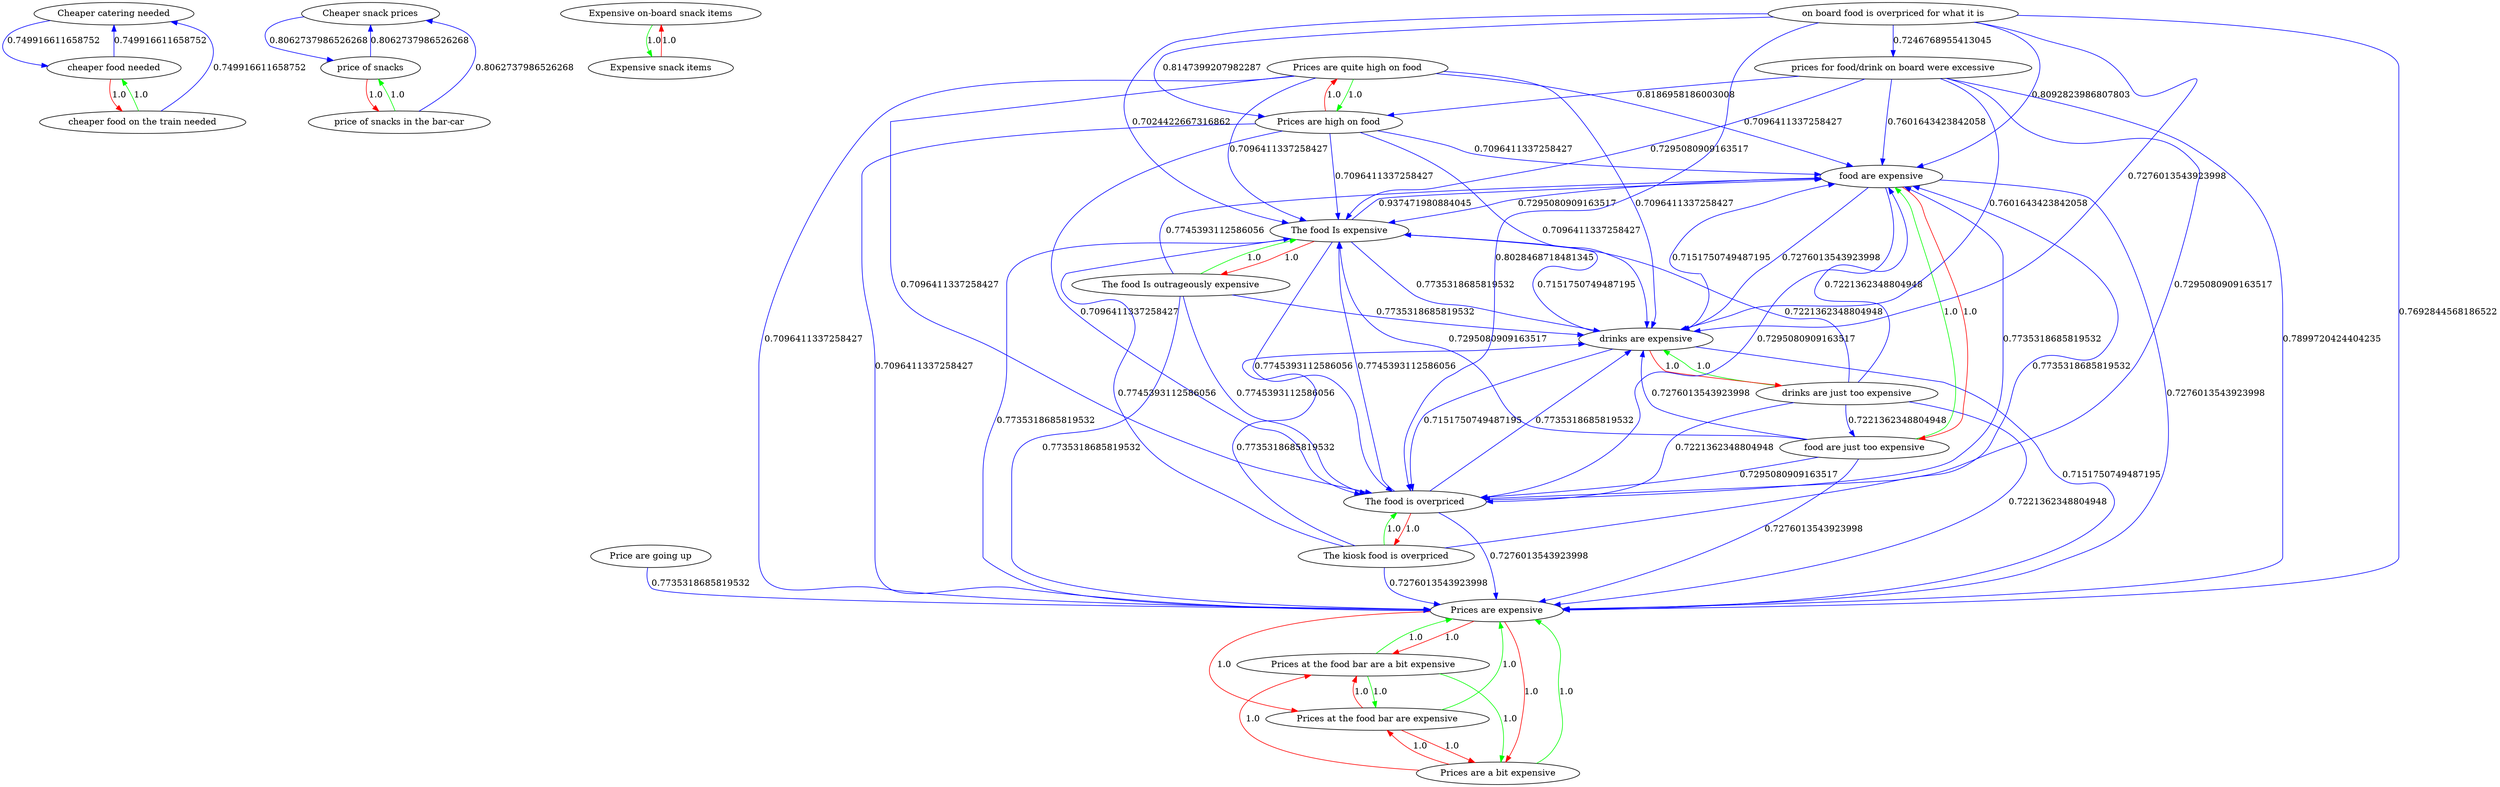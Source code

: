 digraph rawGraph {
"Cheaper catering needed";"Cheaper snack prices";"Expensive on-board snack items";"Expensive snack items";"Price are going up";"Prices are quite high on food";"Prices are high on food";"Prices at the food bar are a bit expensive";"Prices at the food bar are expensive";"Prices are expensive";"Prices are a bit expensive";"The food Is outrageously expensive";"The food Is expensive";"The kiosk food is overpriced";"The food is overpriced";"cheaper food on the train needed";"cheaper food needed";"drinks are just too expensive";"drinks are expensive";"food are just too expensive";"food are expensive";"on board food is overpriced for what it is";"price of snacks in the bar-car";"price of snacks";"prices for food/drink on board were excessive";"Expensive on-board snack items" -> "Expensive snack items" [label=1.0] [color=green]
"Expensive snack items" -> "Expensive on-board snack items" [label=1.0] [color=red]
"Prices are quite high on food" -> "Prices are high on food" [label=1.0] [color=green]
"Prices are high on food" -> "Prices are quite high on food" [label=1.0] [color=red]
"Prices at the food bar are a bit expensive" -> "Prices at the food bar are expensive" [label=1.0] [color=green]
"Prices at the food bar are expensive" -> "Prices are expensive" [label=1.0] [color=green]
"Prices at the food bar are a bit expensive" -> "Prices are a bit expensive" [label=1.0] [color=green]
"Prices are a bit expensive" -> "Prices are expensive" [label=1.0] [color=green]
"Prices at the food bar are a bit expensive" -> "Prices are expensive" [label=1.0] [color=green]
"Prices at the food bar are expensive" -> "Prices at the food bar are a bit expensive" [label=1.0] [color=red]
"Prices at the food bar are expensive" -> "Prices are a bit expensive" [label=1.0] [color=red]
"Prices are expensive" -> "Prices at the food bar are a bit expensive" [label=1.0] [color=red]
"Prices are expensive" -> "Prices at the food bar are expensive" [label=1.0] [color=red]
"Prices are expensive" -> "Prices are a bit expensive" [label=1.0] [color=red]
"Prices are a bit expensive" -> "Prices at the food bar are a bit expensive" [label=1.0] [color=red]
"Prices are a bit expensive" -> "Prices at the food bar are expensive" [label=1.0] [color=red]
"Prices are high on food" -> "Prices are expensive" [label=0.7096411337258427] [color=blue]
"Price are going up" -> "Prices are expensive" [label=0.7735318685819532] [color=blue]
"Prices are quite high on food" -> "Prices are expensive" [label=0.7096411337258427] [color=blue]
"The food Is outrageously expensive" -> "The food Is expensive" [label=1.0] [color=green]
"The food Is expensive" -> "The food Is outrageously expensive" [label=1.0] [color=red]
"The food Is expensive" -> "Prices are expensive" [label=0.7735318685819532] [color=blue]
"The kiosk food is overpriced" -> "The food is overpriced" [label=1.0] [color=green]
"The food is overpriced" -> "The kiosk food is overpriced" [label=1.0] [color=red]
"The food is overpriced" -> "The food Is expensive" [label=0.7745393112586056] [color=blue]
"The food Is expensive" -> "The food is overpriced" [label=0.7745393112586056] [color=blue]
"The food is overpriced" -> "Prices are expensive" [label=0.7276013543923998] [color=blue]
"The kiosk food is overpriced" -> "The food Is expensive" [label=0.7745393112586056] [color=blue]
"The kiosk food is overpriced" -> "Prices are expensive" [label=0.7276013543923998] [color=blue]
"cheaper food on the train needed" -> "cheaper food needed" [label=1.0] [color=green]
"cheaper food needed" -> "cheaper food on the train needed" [label=1.0] [color=red]
"Cheaper catering needed" -> "cheaper food needed" [label=0.749916611658752] [color=blue]
"cheaper food needed" -> "Cheaper catering needed" [label=0.749916611658752] [color=blue]
"cheaper food on the train needed" -> "Cheaper catering needed" [label=0.749916611658752] [color=blue]
"drinks are just too expensive" -> "drinks are expensive" [label=1.0] [color=green]
"drinks are expensive" -> "drinks are just too expensive" [label=1.0] [color=red]
"The food Is expensive" -> "drinks are expensive" [label=0.7735318685819532] [color=blue]
"food are just too expensive" -> "food are expensive" [label=1.0] [color=green]
"food are expensive" -> "food are just too expensive" [label=1.0] [color=red]
"The food is overpriced" -> "food are expensive" [label=0.7735318685819532] [color=blue]
"food are expensive" -> "The food Is expensive" [label=0.7295080909163517] [color=blue]
"The food Is expensive" -> "food are expensive" [label=0.937471980884045] [color=blue]
"Prices are high on food" -> "food are expensive" [label=0.7096411337258427] [color=blue]
"drinks are expensive" -> "food are expensive" [label=0.7151750749487195] [color=blue]
"drinks are just too expensive" -> "food are just too expensive" [label=0.7221362348804948] [color=blue]
"food are expensive" -> "The food is overpriced" [label=0.7295080909163517] [color=blue]
"on board food is overpriced for what it is" -> "The food is overpriced" [label=0.8028468718481345] [color=blue]
"on board food is overpriced for what it is" -> "food are expensive" [label=0.8092823986807803] [color=blue]
"on board food is overpriced for what it is" -> "The food Is expensive" [label=0.7024422667316862] [color=blue]
"on board food is overpriced for what it is" -> "Prices are expensive" [label=0.7692844568186522] [color=blue]
"on board food is overpriced for what it is" -> "Prices are high on food" [label=0.8147399207982287] [color=blue]
"price of snacks in the bar-car" -> "price of snacks" [label=1.0] [color=green]
"price of snacks" -> "price of snacks in the bar-car" [label=1.0] [color=red]
"price of snacks" -> "Cheaper snack prices" [label=0.8062737986526268] [color=blue]
"Cheaper snack prices" -> "price of snacks" [label=0.8062737986526268] [color=blue]
"price of snacks in the bar-car" -> "Cheaper snack prices" [label=0.8062737986526268] [color=blue]
"on board food is overpriced for what it is" -> "prices for food/drink on board were excessive" [label=0.7246768955413045] [color=blue]
"prices for food/drink on board were excessive" -> "Prices are high on food" [label=0.8186958186003008] [color=blue]
"prices for food/drink on board were excessive" -> "food are expensive" [label=0.7601643423842058] [color=blue]
"prices for food/drink on board were excessive" -> "Prices are expensive" [label=0.7899720424404235] [color=blue]
"prices for food/drink on board were excessive" -> "drinks are expensive" [label=0.7601643423842058] [color=blue]
"Prices are quite high on food" -> "food are expensive" [label=0.7096411337258427] [color=blue]
"Prices are high on food" -> "The food is overpriced" [label=0.7096411337258427] [color=blue]
"Prices are high on food" -> "The food Is expensive" [label=0.7096411337258427] [color=blue]
"The food Is outrageously expensive" -> "The food is overpriced" [label=0.7745393112586056] [color=blue]
"The food Is outrageously expensive" -> "food are expensive" [label=0.7745393112586056] [color=blue]
"The food Is outrageously expensive" -> "Prices are expensive" [label=0.7735318685819532] [color=blue]
"The food Is outrageously expensive" -> "drinks are expensive" [label=0.7735318685819532] [color=blue]
"The kiosk food is overpriced" -> "food are expensive" [label=0.7735318685819532] [color=blue]
"The kiosk food is overpriced" -> "drinks are expensive" [label=0.7735318685819532] [color=blue]
"The food is overpriced" -> "drinks are expensive" [label=0.7735318685819532] [color=blue]
"drinks are just too expensive" -> "food are expensive" [label=0.7221362348804948] [color=blue]
"drinks are expensive" -> "The food is overpriced" [label=0.7151750749487195] [color=blue]
"drinks are expensive" -> "The food Is expensive" [label=0.7151750749487195] [color=blue]
"food are just too expensive" -> "The food is overpriced" [label=0.7295080909163517] [color=blue]
"food are just too expensive" -> "The food Is expensive" [label=0.7295080909163517] [color=blue]
"food are expensive" -> "Prices are expensive" [label=0.7276013543923998] [color=blue]
"food are expensive" -> "drinks are expensive" [label=0.7276013543923998] [color=blue]
"on board food is overpriced for what it is" -> "drinks are expensive" [label=0.7276013543923998] [color=blue]
"prices for food/drink on board were excessive" -> "The food is overpriced" [label=0.7295080909163517] [color=blue]
"prices for food/drink on board were excessive" -> "The food Is expensive" [label=0.7295080909163517] [color=blue]
"Prices are quite high on food" -> "The food is overpriced" [label=0.7096411337258427] [color=blue]
"Prices are quite high on food" -> "The food Is expensive" [label=0.7096411337258427] [color=blue]
"Prices are quite high on food" -> "drinks are expensive" [label=0.7096411337258427] [color=blue]
"Prices are high on food" -> "drinks are expensive" [label=0.7096411337258427] [color=blue]
"drinks are just too expensive" -> "The food is overpriced" [label=0.7221362348804948] [color=blue]
"drinks are just too expensive" -> "The food Is expensive" [label=0.7221362348804948] [color=blue]
"drinks are just too expensive" -> "Prices are expensive" [label=0.7221362348804948] [color=blue]
"drinks are expensive" -> "Prices are expensive" [label=0.7151750749487195] [color=blue]
"food are just too expensive" -> "Prices are expensive" [label=0.7276013543923998] [color=blue]
"food are just too expensive" -> "drinks are expensive" [label=0.7276013543923998] [color=blue]
}